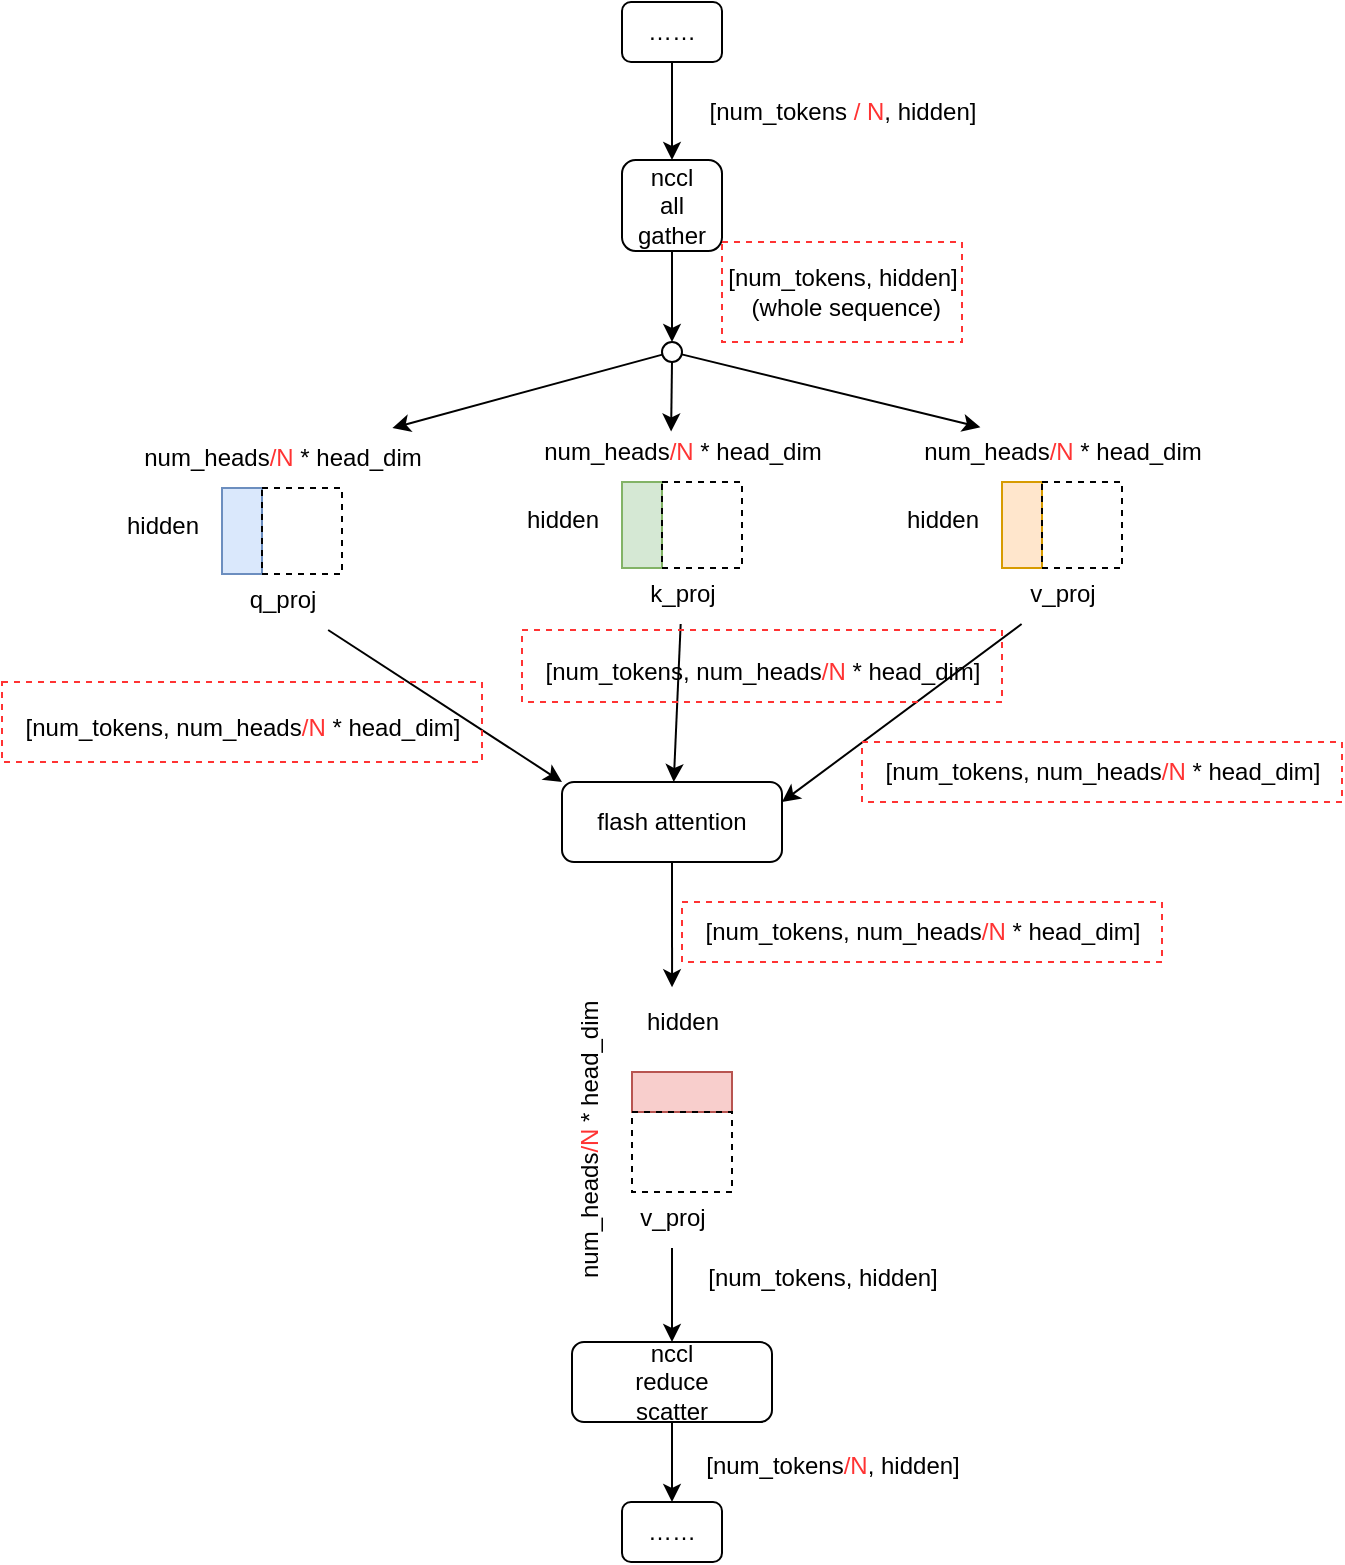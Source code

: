 <mxfile version="28.0.6">
  <diagram name="第 1 页" id="XJySUwDmzqYJlE5XWjDL">
    <mxGraphModel dx="2165" dy="560" grid="1" gridSize="10" guides="1" tooltips="1" connect="1" arrows="1" fold="1" page="1" pageScale="1" pageWidth="1169" pageHeight="827" math="0" shadow="0">
      <root>
        <mxCell id="0" />
        <mxCell id="1" parent="0" />
        <mxCell id="IJ4bW1TOTmLRfZfkDVcn-35" style="rounded=0;orthogonalLoop=1;jettySize=auto;html=1;entryX=0.5;entryY=0;entryDx=0;entryDy=0;" edge="1" parent="1" source="IJ4bW1TOTmLRfZfkDVcn-30" target="IJ4bW1TOTmLRfZfkDVcn-34">
          <mxGeometry relative="1" as="geometry" />
        </mxCell>
        <mxCell id="IJ4bW1TOTmLRfZfkDVcn-30" value="……" style="rounded=1;whiteSpace=wrap;html=1;" vertex="1" parent="1">
          <mxGeometry x="290" y="80" width="50" height="30" as="geometry" />
        </mxCell>
        <mxCell id="IJ4bW1TOTmLRfZfkDVcn-36" style="edgeStyle=none;rounded=0;orthogonalLoop=1;jettySize=auto;html=1;entryX=0.5;entryY=0;entryDx=0;entryDy=0;" edge="1" parent="1" source="IJ4bW1TOTmLRfZfkDVcn-34" target="IJ4bW1TOTmLRfZfkDVcn-82">
          <mxGeometry relative="1" as="geometry">
            <mxPoint x="315.0" y="250" as="targetPoint" />
          </mxGeometry>
        </mxCell>
        <mxCell id="IJ4bW1TOTmLRfZfkDVcn-34" value="&lt;div&gt;nccl&lt;/div&gt;&lt;div&gt;all&lt;/div&gt;&lt;div&gt;gather&lt;br&gt;&lt;/div&gt;" style="rounded=1;whiteSpace=wrap;html=1;" vertex="1" parent="1">
          <mxGeometry x="290" y="159" width="50" height="45.5" as="geometry" />
        </mxCell>
        <mxCell id="IJ4bW1TOTmLRfZfkDVcn-37" value="&lt;div&gt;[num_tokens&lt;span style=&quot;color: rgb(255, 51, 51);&quot;&gt; / N&lt;/span&gt;, hidden]&lt;/div&gt;" style="text;html=1;align=center;verticalAlign=middle;resizable=0;points=[];autosize=1;strokeColor=none;fillColor=none;" vertex="1" parent="1">
          <mxGeometry x="320" y="120" width="160" height="30" as="geometry" />
        </mxCell>
        <mxCell id="IJ4bW1TOTmLRfZfkDVcn-38" value="&lt;div&gt;[num_tokens, hidden]&lt;/div&gt;&amp;nbsp;(whole sequence)" style="text;html=1;align=center;verticalAlign=middle;resizable=0;points=[];autosize=1;strokeColor=none;fillColor=none;" vertex="1" parent="1">
          <mxGeometry x="330" y="205" width="140" height="40" as="geometry" />
        </mxCell>
        <mxCell id="IJ4bW1TOTmLRfZfkDVcn-69" value="" style="group" vertex="1" connectable="0" parent="1">
          <mxGeometry x="30" y="293" width="170" height="101" as="geometry" />
        </mxCell>
        <mxCell id="IJ4bW1TOTmLRfZfkDVcn-43" value="&lt;div&gt;hidden&lt;/div&gt;" style="text;html=1;align=center;verticalAlign=middle;resizable=0;points=[];autosize=1;strokeColor=none;fillColor=none;" vertex="1" parent="IJ4bW1TOTmLRfZfkDVcn-69">
          <mxGeometry y="34.25" width="60" height="30" as="geometry" />
        </mxCell>
        <mxCell id="IJ4bW1TOTmLRfZfkDVcn-44" value="num_heads&lt;span style=&quot;color: rgb(255, 51, 51);&quot;&gt;/N&lt;/span&gt; * head_dim" style="text;html=1;align=center;verticalAlign=middle;resizable=0;points=[];autosize=1;strokeColor=none;fillColor=none;" vertex="1" parent="IJ4bW1TOTmLRfZfkDVcn-69">
          <mxGeometry x="10" width="160" height="30" as="geometry" />
        </mxCell>
        <mxCell id="IJ4bW1TOTmLRfZfkDVcn-66" value="" style="rounded=0;whiteSpace=wrap;html=1;fillColor=#dae8fc;strokeColor=#6c8ebf;" vertex="1" parent="IJ4bW1TOTmLRfZfkDVcn-69">
          <mxGeometry x="60" y="30" width="20" height="43" as="geometry" />
        </mxCell>
        <mxCell id="IJ4bW1TOTmLRfZfkDVcn-67" value="" style="rounded=0;whiteSpace=wrap;html=1;fillColor=none;dashed=1;" vertex="1" parent="IJ4bW1TOTmLRfZfkDVcn-69">
          <mxGeometry x="80" y="30" width="40" height="43" as="geometry" />
        </mxCell>
        <mxCell id="IJ4bW1TOTmLRfZfkDVcn-68" value="q_proj" style="text;html=1;align=center;verticalAlign=middle;resizable=0;points=[];autosize=1;strokeColor=none;fillColor=none;" vertex="1" parent="IJ4bW1TOTmLRfZfkDVcn-69">
          <mxGeometry x="60" y="71" width="60" height="30" as="geometry" />
        </mxCell>
        <mxCell id="IJ4bW1TOTmLRfZfkDVcn-70" value="" style="group" vertex="1" connectable="0" parent="1">
          <mxGeometry x="230" y="290" width="170" height="101" as="geometry" />
        </mxCell>
        <mxCell id="IJ4bW1TOTmLRfZfkDVcn-71" value="&lt;div&gt;hidden&lt;/div&gt;" style="text;html=1;align=center;verticalAlign=middle;resizable=0;points=[];autosize=1;strokeColor=none;fillColor=none;" vertex="1" parent="IJ4bW1TOTmLRfZfkDVcn-70">
          <mxGeometry y="34.25" width="60" height="30" as="geometry" />
        </mxCell>
        <mxCell id="IJ4bW1TOTmLRfZfkDVcn-72" value="num_heads&lt;span style=&quot;color: rgb(255, 51, 51);&quot;&gt;/N&lt;/span&gt; * head_dim" style="text;html=1;align=center;verticalAlign=middle;resizable=0;points=[];autosize=1;strokeColor=none;fillColor=none;" vertex="1" parent="IJ4bW1TOTmLRfZfkDVcn-70">
          <mxGeometry x="10" width="160" height="30" as="geometry" />
        </mxCell>
        <mxCell id="IJ4bW1TOTmLRfZfkDVcn-73" value="" style="rounded=0;whiteSpace=wrap;html=1;fillColor=#d5e8d4;strokeColor=#82b366;" vertex="1" parent="IJ4bW1TOTmLRfZfkDVcn-70">
          <mxGeometry x="60" y="30" width="20" height="43" as="geometry" />
        </mxCell>
        <mxCell id="IJ4bW1TOTmLRfZfkDVcn-74" value="" style="rounded=0;whiteSpace=wrap;html=1;fillColor=none;dashed=1;" vertex="1" parent="IJ4bW1TOTmLRfZfkDVcn-70">
          <mxGeometry x="80" y="30" width="40" height="43" as="geometry" />
        </mxCell>
        <mxCell id="IJ4bW1TOTmLRfZfkDVcn-75" value="k_proj" style="text;html=1;align=center;verticalAlign=middle;resizable=0;points=[];autosize=1;strokeColor=none;fillColor=none;" vertex="1" parent="IJ4bW1TOTmLRfZfkDVcn-70">
          <mxGeometry x="60" y="71" width="60" height="30" as="geometry" />
        </mxCell>
        <mxCell id="IJ4bW1TOTmLRfZfkDVcn-76" value="" style="group" vertex="1" connectable="0" parent="1">
          <mxGeometry x="420" y="290" width="170" height="101" as="geometry" />
        </mxCell>
        <mxCell id="IJ4bW1TOTmLRfZfkDVcn-77" value="&lt;div&gt;hidden&lt;/div&gt;" style="text;html=1;align=center;verticalAlign=middle;resizable=0;points=[];autosize=1;strokeColor=none;fillColor=none;" vertex="1" parent="IJ4bW1TOTmLRfZfkDVcn-76">
          <mxGeometry y="34.25" width="60" height="30" as="geometry" />
        </mxCell>
        <mxCell id="IJ4bW1TOTmLRfZfkDVcn-78" value="num_heads&lt;span style=&quot;color: rgb(255, 51, 51);&quot;&gt;/N&lt;/span&gt; * head_dim" style="text;html=1;align=center;verticalAlign=middle;resizable=0;points=[];autosize=1;strokeColor=none;fillColor=none;" vertex="1" parent="IJ4bW1TOTmLRfZfkDVcn-76">
          <mxGeometry x="10" width="160" height="30" as="geometry" />
        </mxCell>
        <mxCell id="IJ4bW1TOTmLRfZfkDVcn-79" value="" style="rounded=0;whiteSpace=wrap;html=1;fillColor=#ffe6cc;strokeColor=#d79b00;" vertex="1" parent="IJ4bW1TOTmLRfZfkDVcn-76">
          <mxGeometry x="60" y="30" width="20" height="43" as="geometry" />
        </mxCell>
        <mxCell id="IJ4bW1TOTmLRfZfkDVcn-80" value="" style="rounded=0;whiteSpace=wrap;html=1;fillColor=none;dashed=1;" vertex="1" parent="IJ4bW1TOTmLRfZfkDVcn-76">
          <mxGeometry x="80" y="30" width="40" height="43" as="geometry" />
        </mxCell>
        <mxCell id="IJ4bW1TOTmLRfZfkDVcn-81" value="v_proj" style="text;html=1;align=center;verticalAlign=middle;resizable=0;points=[];autosize=1;strokeColor=none;fillColor=none;" vertex="1" parent="IJ4bW1TOTmLRfZfkDVcn-76">
          <mxGeometry x="60" y="71" width="60" height="30" as="geometry" />
        </mxCell>
        <mxCell id="IJ4bW1TOTmLRfZfkDVcn-83" style="edgeStyle=none;rounded=0;orthogonalLoop=1;jettySize=auto;html=1;" edge="1" parent="1" source="IJ4bW1TOTmLRfZfkDVcn-82" target="IJ4bW1TOTmLRfZfkDVcn-44">
          <mxGeometry relative="1" as="geometry" />
        </mxCell>
        <mxCell id="IJ4bW1TOTmLRfZfkDVcn-82" value="" style="ellipse;whiteSpace=wrap;html=1;aspect=fixed;" vertex="1" parent="1">
          <mxGeometry x="310" y="250" width="10" height="10" as="geometry" />
        </mxCell>
        <mxCell id="IJ4bW1TOTmLRfZfkDVcn-84" style="edgeStyle=none;rounded=0;orthogonalLoop=1;jettySize=auto;html=1;entryX=0.466;entryY=0.158;entryDx=0;entryDy=0;entryPerimeter=0;" edge="1" parent="1" source="IJ4bW1TOTmLRfZfkDVcn-82" target="IJ4bW1TOTmLRfZfkDVcn-72">
          <mxGeometry relative="1" as="geometry" />
        </mxCell>
        <mxCell id="IJ4bW1TOTmLRfZfkDVcn-85" style="edgeStyle=none;rounded=0;orthogonalLoop=1;jettySize=auto;html=1;entryX=0.245;entryY=0.088;entryDx=0;entryDy=0;entryPerimeter=0;" edge="1" parent="1" source="IJ4bW1TOTmLRfZfkDVcn-82" target="IJ4bW1TOTmLRfZfkDVcn-78">
          <mxGeometry relative="1" as="geometry" />
        </mxCell>
        <mxCell id="IJ4bW1TOTmLRfZfkDVcn-86" value="flash attention" style="rounded=1;whiteSpace=wrap;html=1;" vertex="1" parent="1">
          <mxGeometry x="260" y="470" width="110" height="40" as="geometry" />
        </mxCell>
        <mxCell id="IJ4bW1TOTmLRfZfkDVcn-87" style="edgeStyle=none;rounded=0;orthogonalLoop=1;jettySize=auto;html=1;entryX=0;entryY=0;entryDx=0;entryDy=0;" edge="1" parent="1" source="IJ4bW1TOTmLRfZfkDVcn-68" target="IJ4bW1TOTmLRfZfkDVcn-86">
          <mxGeometry relative="1" as="geometry" />
        </mxCell>
        <mxCell id="IJ4bW1TOTmLRfZfkDVcn-88" value="[num_tokens, num_heads&lt;span style=&quot;color: rgb(255, 51, 51);&quot;&gt;/N&lt;/span&gt; * head_dim]" style="text;html=1;align=center;verticalAlign=middle;resizable=0;points=[];autosize=1;strokeColor=none;fillColor=none;" vertex="1" parent="1">
          <mxGeometry x="-20" y="428" width="240" height="30" as="geometry" />
        </mxCell>
        <mxCell id="IJ4bW1TOTmLRfZfkDVcn-89" value="" style="edgeStyle=none;rounded=0;orthogonalLoop=1;jettySize=auto;html=1;" edge="1" parent="1" source="IJ4bW1TOTmLRfZfkDVcn-75" target="IJ4bW1TOTmLRfZfkDVcn-86">
          <mxGeometry relative="1" as="geometry" />
        </mxCell>
        <mxCell id="IJ4bW1TOTmLRfZfkDVcn-90" value="[num_tokens, num_heads&lt;span style=&quot;color: rgb(255, 51, 51);&quot;&gt;/N&lt;/span&gt; * head_dim]" style="text;html=1;align=center;verticalAlign=middle;resizable=0;points=[];autosize=1;strokeColor=none;fillColor=none;" vertex="1" parent="1">
          <mxGeometry x="240" y="400" width="240" height="30" as="geometry" />
        </mxCell>
        <mxCell id="IJ4bW1TOTmLRfZfkDVcn-91" style="edgeStyle=none;rounded=0;orthogonalLoop=1;jettySize=auto;html=1;entryX=1;entryY=0.25;entryDx=0;entryDy=0;" edge="1" parent="1" source="IJ4bW1TOTmLRfZfkDVcn-81" target="IJ4bW1TOTmLRfZfkDVcn-86">
          <mxGeometry relative="1" as="geometry" />
        </mxCell>
        <mxCell id="IJ4bW1TOTmLRfZfkDVcn-92" value="[num_tokens, num_heads&lt;span style=&quot;color: rgb(255, 51, 51);&quot;&gt;/N&lt;/span&gt; * head_dim]" style="text;html=1;align=center;verticalAlign=middle;resizable=0;points=[];autosize=1;strokeColor=none;fillColor=none;" vertex="1" parent="1">
          <mxGeometry x="410" y="450" width="240" height="30" as="geometry" />
        </mxCell>
        <mxCell id="IJ4bW1TOTmLRfZfkDVcn-99" value="" style="group" vertex="1" connectable="0" parent="1">
          <mxGeometry x="260" y="550" width="200" height="183" as="geometry" />
        </mxCell>
        <mxCell id="IJ4bW1TOTmLRfZfkDVcn-93" value="" style="rounded=0;whiteSpace=wrap;html=1;fillColor=#f8cecc;strokeColor=#b85450;" vertex="1" parent="IJ4bW1TOTmLRfZfkDVcn-99">
          <mxGeometry x="35.0" y="65" width="50" height="20" as="geometry" />
        </mxCell>
        <mxCell id="IJ4bW1TOTmLRfZfkDVcn-94" value="" style="rounded=0;whiteSpace=wrap;html=1;fillColor=none;dashed=1;" vertex="1" parent="IJ4bW1TOTmLRfZfkDVcn-99">
          <mxGeometry x="35.0" y="85" width="50" height="40" as="geometry" />
        </mxCell>
        <mxCell id="IJ4bW1TOTmLRfZfkDVcn-95" value="v_proj" style="text;html=1;align=center;verticalAlign=middle;resizable=0;points=[];autosize=1;strokeColor=none;fillColor=none;" vertex="1" parent="IJ4bW1TOTmLRfZfkDVcn-99">
          <mxGeometry x="25.0" y="123" width="60" height="30" as="geometry" />
        </mxCell>
        <mxCell id="IJ4bW1TOTmLRfZfkDVcn-96" value="num_heads&lt;span style=&quot;color: light-dark(rgb(255, 51, 51), rgb(255, 119, 119));&quot; data-mx-given-colors=&quot;{&amp;quot;color&amp;quot;:&amp;quot;rgb(255, 51, 51)&amp;quot;}&quot;&gt;/N&lt;/span&gt; * head_dim" style="text;whiteSpace=wrap;html=1;rotation=270;" vertex="1" parent="IJ4bW1TOTmLRfZfkDVcn-99">
          <mxGeometry x="-65.0" y="65" width="170" height="40" as="geometry" />
        </mxCell>
        <mxCell id="IJ4bW1TOTmLRfZfkDVcn-97" value="&lt;div&gt;hidden&lt;/div&gt;" style="text;html=1;align=center;verticalAlign=middle;resizable=0;points=[];autosize=1;strokeColor=none;fillColor=none;" vertex="1" parent="IJ4bW1TOTmLRfZfkDVcn-99">
          <mxGeometry x="30.0" y="25" width="60" height="30" as="geometry" />
        </mxCell>
        <mxCell id="IJ4bW1TOTmLRfZfkDVcn-105" value="&lt;div&gt;[num_tokens, hidden]&lt;/div&gt;" style="text;html=1;align=center;verticalAlign=middle;resizable=0;points=[];autosize=1;strokeColor=none;fillColor=none;" vertex="1" parent="IJ4bW1TOTmLRfZfkDVcn-99">
          <mxGeometry x="60" y="153" width="140" height="30" as="geometry" />
        </mxCell>
        <mxCell id="IJ4bW1TOTmLRfZfkDVcn-101" style="edgeStyle=none;rounded=0;orthogonalLoop=1;jettySize=auto;html=1;entryX=0.417;entryY=-0.079;entryDx=0;entryDy=0;entryPerimeter=0;" edge="1" parent="1" source="IJ4bW1TOTmLRfZfkDVcn-86" target="IJ4bW1TOTmLRfZfkDVcn-97">
          <mxGeometry relative="1" as="geometry" />
        </mxCell>
        <mxCell id="IJ4bW1TOTmLRfZfkDVcn-106" style="edgeStyle=none;rounded=0;orthogonalLoop=1;jettySize=auto;html=1;exitX=0.5;exitY=1;exitDx=0;exitDy=0;" edge="1" parent="1" source="IJ4bW1TOTmLRfZfkDVcn-103">
          <mxGeometry relative="1" as="geometry">
            <mxPoint x="315" y="830" as="targetPoint" />
          </mxGeometry>
        </mxCell>
        <mxCell id="IJ4bW1TOTmLRfZfkDVcn-103" value="&lt;div&gt;nccl&lt;/div&gt;&lt;div&gt;reduce&lt;/div&gt;&lt;div&gt;scatter&lt;br&gt;&lt;/div&gt;" style="rounded=1;whiteSpace=wrap;html=1;" vertex="1" parent="1">
          <mxGeometry x="265" y="750" width="100" height="40" as="geometry" />
        </mxCell>
        <mxCell id="IJ4bW1TOTmLRfZfkDVcn-104" value="[num_tokens, num_heads&lt;span style=&quot;color: rgb(255, 51, 51);&quot;&gt;/N&lt;/span&gt; * head_dim]" style="text;html=1;align=center;verticalAlign=middle;resizable=0;points=[];autosize=1;strokeColor=none;fillColor=none;" vertex="1" parent="1">
          <mxGeometry x="320" y="530" width="240" height="30" as="geometry" />
        </mxCell>
        <mxCell id="IJ4bW1TOTmLRfZfkDVcn-102" style="edgeStyle=none;rounded=0;orthogonalLoop=1;jettySize=auto;html=1;entryX=0.5;entryY=0;entryDx=0;entryDy=0;" edge="1" parent="1" source="IJ4bW1TOTmLRfZfkDVcn-95" target="IJ4bW1TOTmLRfZfkDVcn-103">
          <mxGeometry relative="1" as="geometry">
            <mxPoint x="315" y="780" as="targetPoint" />
          </mxGeometry>
        </mxCell>
        <mxCell id="IJ4bW1TOTmLRfZfkDVcn-107" value="&lt;div&gt;[num_tokens&lt;span style=&quot;color: rgb(255, 51, 51);&quot;&gt;/N&lt;/span&gt;, hidden]&lt;/div&gt;" style="text;html=1;align=center;verticalAlign=middle;resizable=0;points=[];autosize=1;strokeColor=none;fillColor=none;" vertex="1" parent="1">
          <mxGeometry x="320" y="797" width="150" height="30" as="geometry" />
        </mxCell>
        <mxCell id="IJ4bW1TOTmLRfZfkDVcn-109" value="……" style="rounded=1;whiteSpace=wrap;html=1;" vertex="1" parent="1">
          <mxGeometry x="290" y="830" width="50" height="30" as="geometry" />
        </mxCell>
        <mxCell id="IJ4bW1TOTmLRfZfkDVcn-112" value="" style="rounded=0;whiteSpace=wrap;html=1;fillColor=none;dashed=1;strokeColor=#FF3333;" vertex="1" parent="1">
          <mxGeometry x="340" y="200" width="120" height="50" as="geometry" />
        </mxCell>
        <mxCell id="IJ4bW1TOTmLRfZfkDVcn-113" value="" style="rounded=0;whiteSpace=wrap;html=1;fillColor=none;dashed=1;strokeColor=#FF3333;" vertex="1" parent="1">
          <mxGeometry x="-20" y="420" width="240" height="40" as="geometry" />
        </mxCell>
        <mxCell id="IJ4bW1TOTmLRfZfkDVcn-114" value="" style="rounded=0;whiteSpace=wrap;html=1;fillColor=none;dashed=1;strokeColor=#FF3333;" vertex="1" parent="1">
          <mxGeometry x="240" y="394" width="240" height="36" as="geometry" />
        </mxCell>
        <mxCell id="IJ4bW1TOTmLRfZfkDVcn-115" value="" style="rounded=0;whiteSpace=wrap;html=1;fillColor=none;dashed=1;strokeColor=#FF3333;" vertex="1" parent="1">
          <mxGeometry x="410" y="450" width="240" height="30" as="geometry" />
        </mxCell>
        <mxCell id="IJ4bW1TOTmLRfZfkDVcn-116" value="" style="rounded=0;whiteSpace=wrap;html=1;fillColor=none;dashed=1;strokeColor=#FF3333;" vertex="1" parent="1">
          <mxGeometry x="320" y="530" width="240" height="30" as="geometry" />
        </mxCell>
      </root>
    </mxGraphModel>
  </diagram>
</mxfile>
